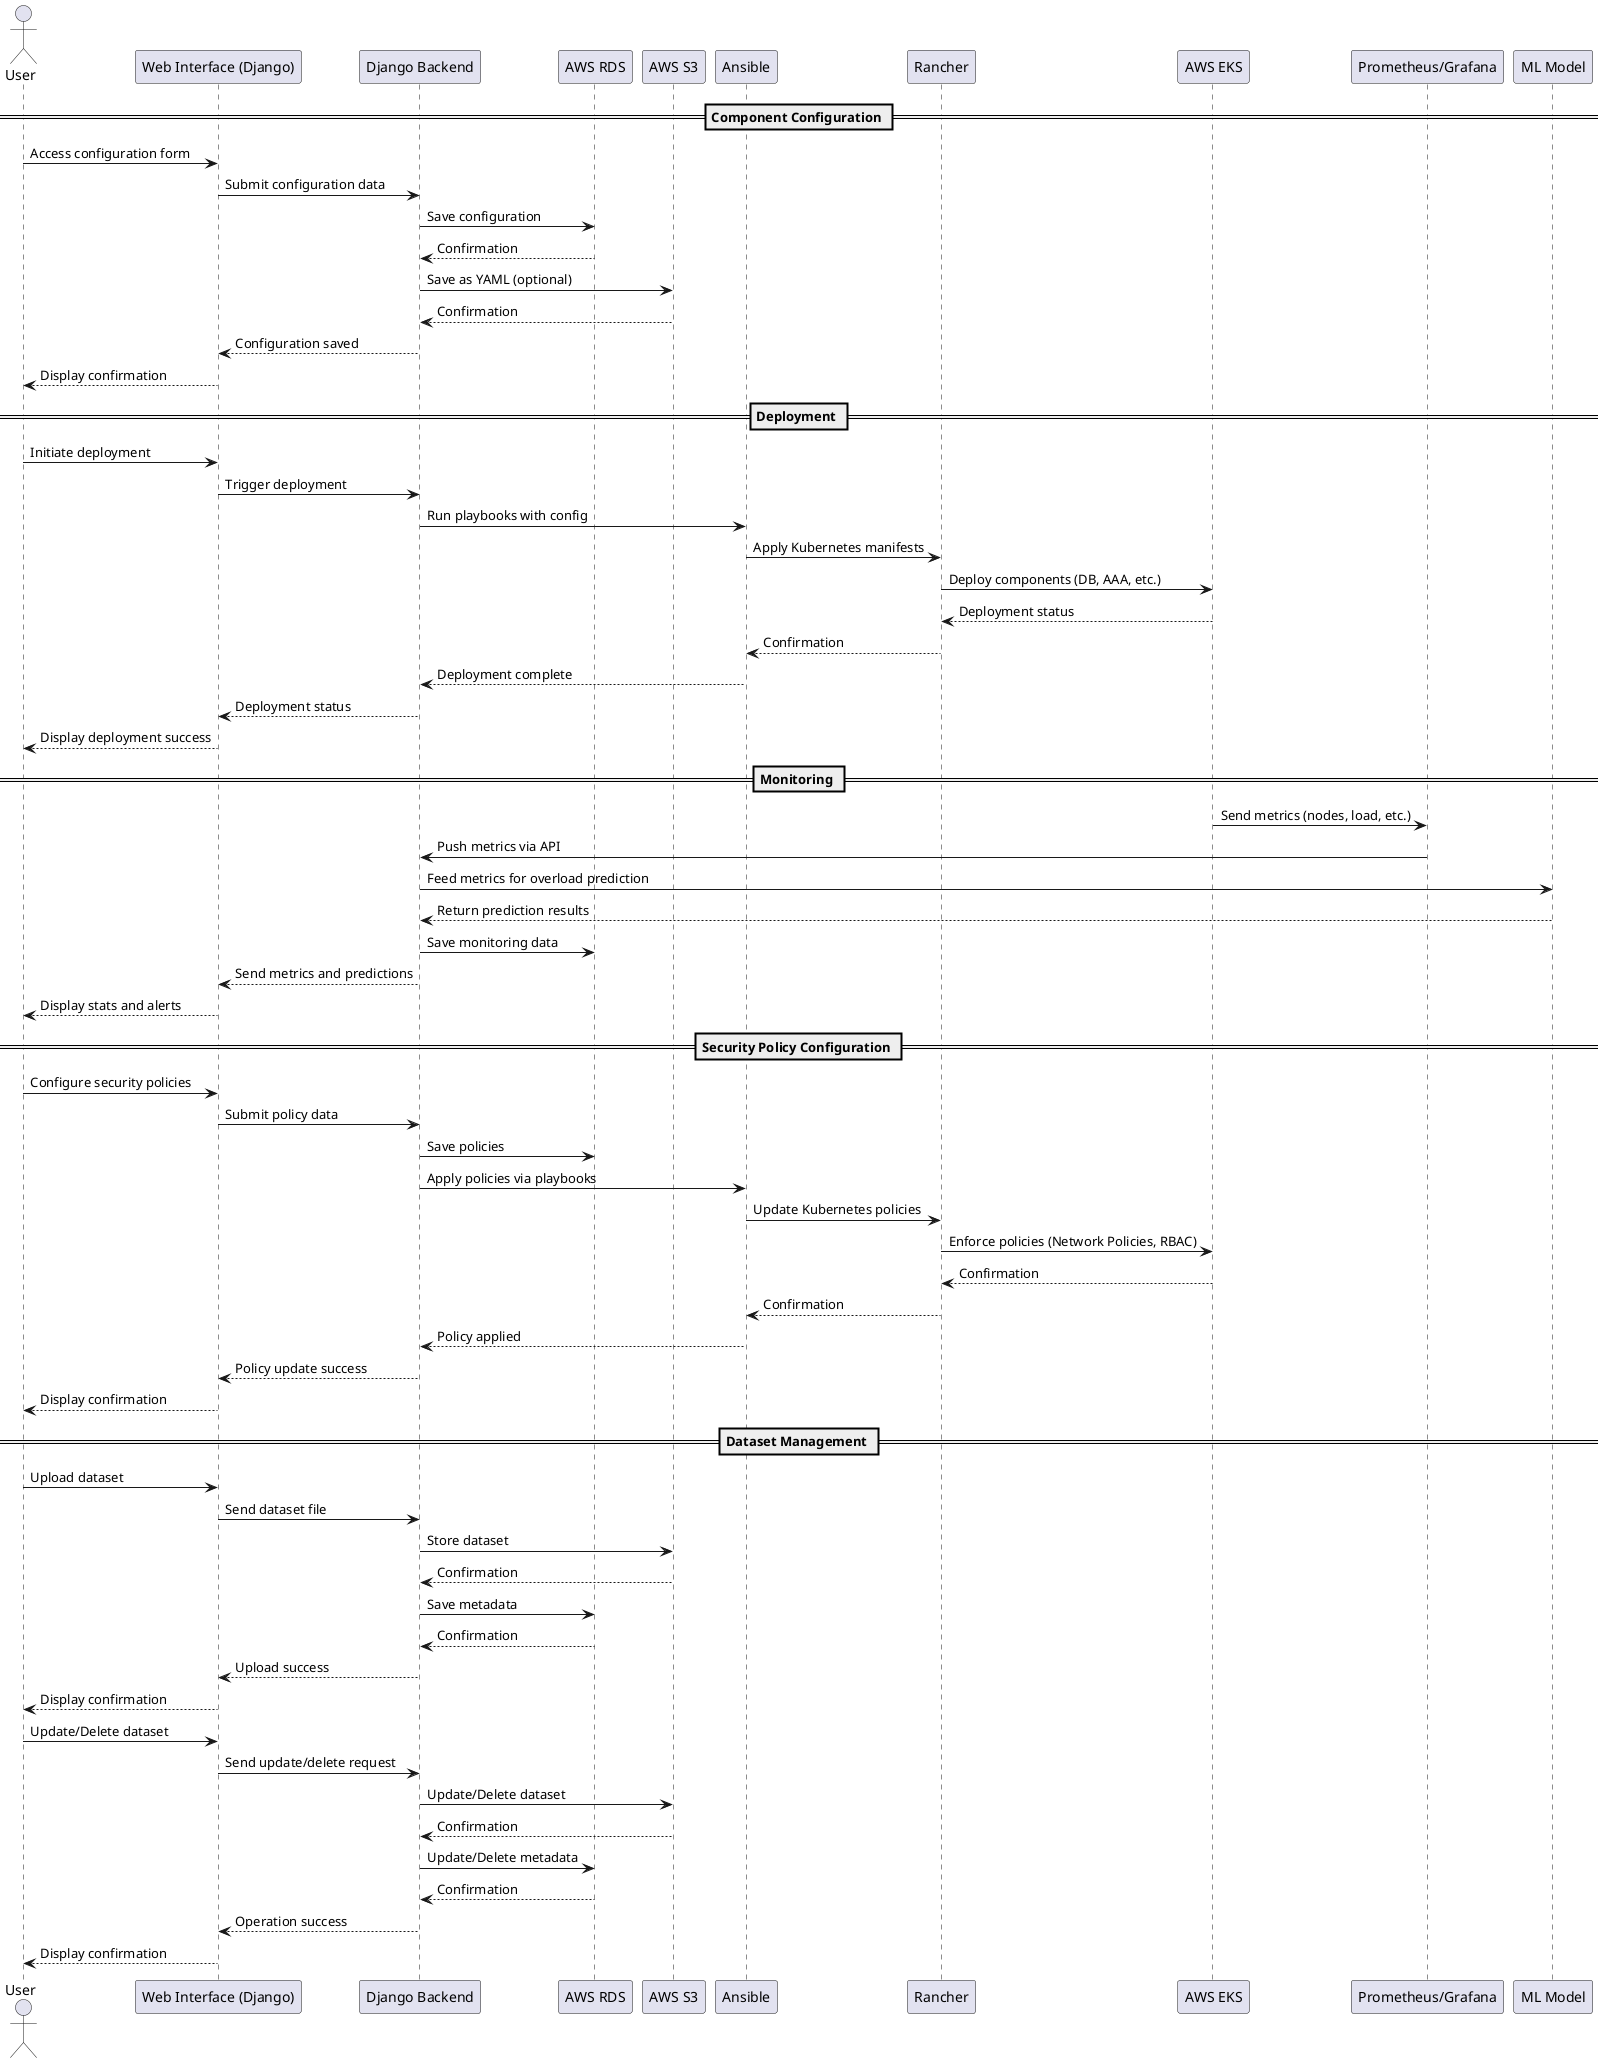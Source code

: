 @startuml
actor User
participant "Web Interface (Django)" as Web
participant "Django Backend" as Backend
participant "AWS RDS" as RDS
participant "AWS S3" as S3
participant "Ansible" as Ansible
participant "Rancher" as Rancher
participant "AWS EKS" as EKS
participant "Prometheus/Grafana" as Monitoring
participant "ML Model" as ML

== Component Configuration ==
User -> Web: Access configuration form
Web -> Backend: Submit configuration data
Backend -> RDS: Save configuration
RDS --> Backend: Confirmation
Backend -> S3: Save as YAML (optional)
S3 --> Backend: Confirmation
Backend --> Web: Configuration saved
Web --> User: Display confirmation

== Deployment ==
User -> Web: Initiate deployment
Web -> Backend: Trigger deployment
Backend -> Ansible: Run playbooks with config
Ansible -> Rancher: Apply Kubernetes manifests
Rancher -> EKS: Deploy components (DB, AAA, etc.)
EKS --> Rancher: Deployment status
Rancher --> Ansible: Confirmation
Ansible --> Backend: Deployment complete
Backend --> Web: Deployment status
Web --> User: Display deployment success

== Monitoring ==
EKS -> Monitoring: Send metrics (nodes, load, etc.)
Monitoring -> Backend: Push metrics via API
Backend -> ML: Feed metrics for overload prediction
ML --> Backend: Return prediction results
Backend -> RDS: Save monitoring data
Backend --> Web: Send metrics and predictions
Web --> User: Display stats and alerts

== Security Policy Configuration ==
User -> Web: Configure security policies
Web -> Backend: Submit policy data
Backend -> RDS: Save policies
Backend -> Ansible: Apply policies via playbooks
Ansible -> Rancher: Update Kubernetes policies
Rancher -> EKS: Enforce policies (Network Policies, RBAC)
EKS --> Rancher: Confirmation
Rancher --> Ansible: Confirmation
Ansible --> Backend: Policy applied
Backend --> Web: Policy update success
Web --> User: Display confirmation

== Dataset Management ==
User -> Web: Upload dataset
Web -> Backend: Send dataset file
Backend -> S3: Store dataset
S3 --> Backend: Confirmation
Backend -> RDS: Save metadata
RDS --> Backend: Confirmation
Backend --> Web: Upload success
Web --> User: Display confirmation

User -> Web: Update/Delete dataset
Web -> Backend: Send update/delete request
Backend -> S3: Update/Delete dataset
S3 --> Backend: Confirmation
Backend -> RDS: Update/Delete metadata
RDS --> Backend: Confirmation
Backend --> Web: Operation success
Web --> User: Display confirmation

@enduml

